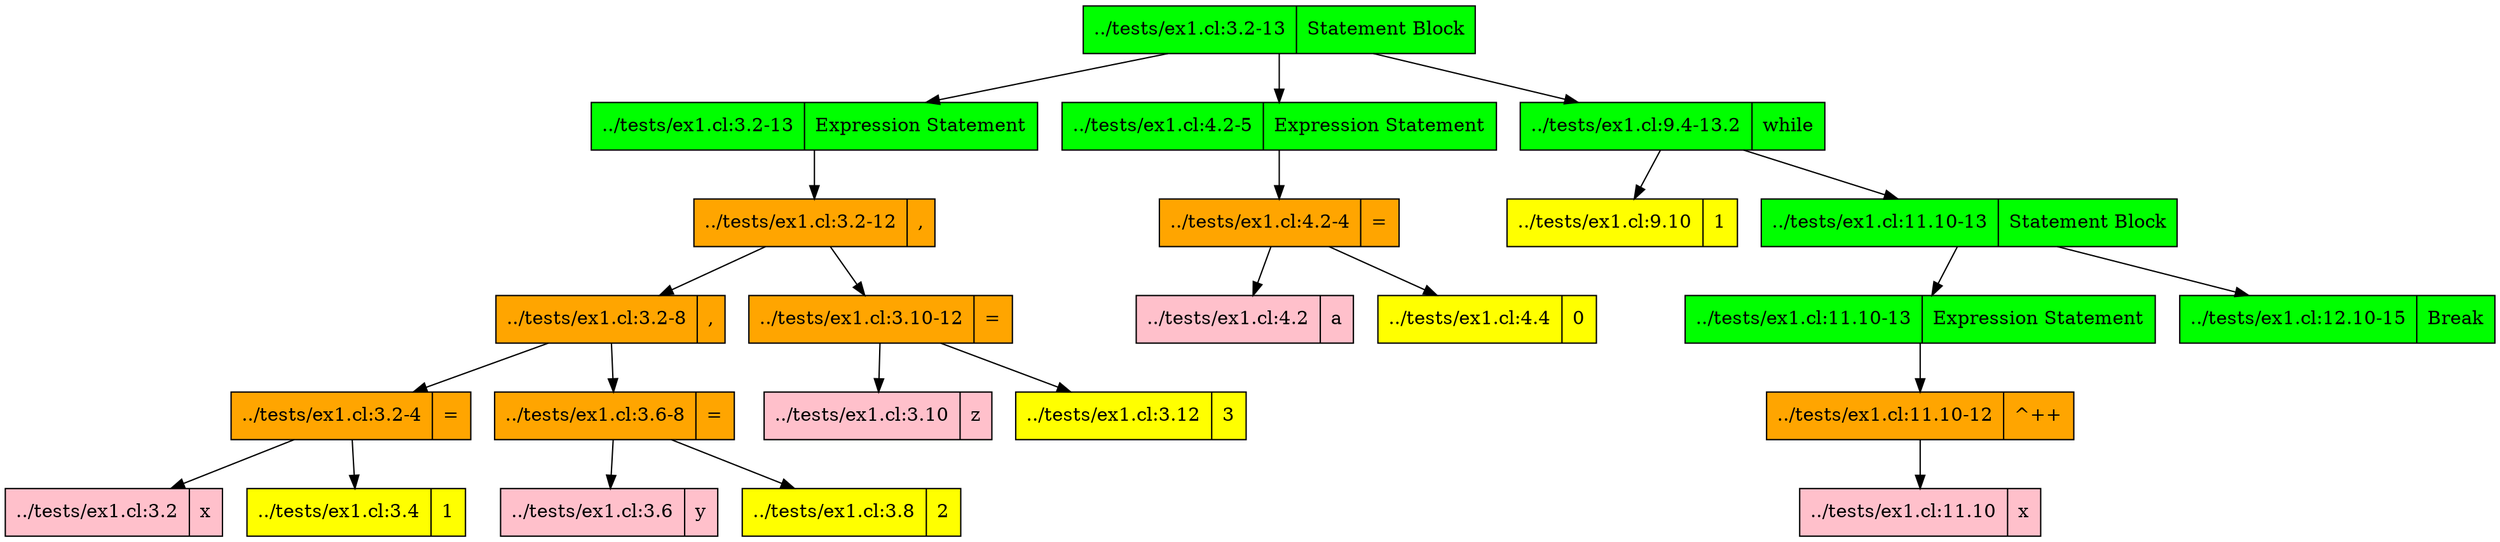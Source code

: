 digraph {
	node[shape=record, style=filled, fontcolor=black];
	node_0x7fa74c004260[fillcolor=pink, label = "../tests/ex1.cl:3.2 | x"];
	node_0x7fa74c0042c0[fillcolor=yellow, label = "../tests/ex1.cl:3.4 | 1"];
	node_0x7fa74c004300[fillcolor=orange, label = "../tests/ex1.cl:3.2-4 | ="];
	node_0x7fa74c004300 -> node_0x7fa74c004260;
	node_0x7fa74c004300 -> node_0x7fa74c0042c0;
	node_0x7fa74c004360[fillcolor=pink, label = "../tests/ex1.cl:3.6 | y"];
	node_0x7fa74c0043a0[fillcolor=yellow, label = "../tests/ex1.cl:3.8 | 2"];
	node_0x7fa74c004410[fillcolor=orange, label = "../tests/ex1.cl:3.6-8 | ="];
	node_0x7fa74c004410 -> node_0x7fa74c004360;
	node_0x7fa74c004410 -> node_0x7fa74c0043a0;
	node_0x7fa74c004450[fillcolor=orange, label = "../tests/ex1.cl:3.2-8 | ,"];
	node_0x7fa74c004450 -> node_0x7fa74c004300;
	node_0x7fa74c004450 -> node_0x7fa74c004410;
	node_0x7fa74c004490[fillcolor=pink, label = "../tests/ex1.cl:3.10 | z"];
	node_0x7fa74c0044d0[fillcolor=yellow, label = "../tests/ex1.cl:3.12 | 3"];
	node_0x7fa74c0043d0[fillcolor=orange, label = "../tests/ex1.cl:3.10-12 | ="];
	node_0x7fa74c0043d0 -> node_0x7fa74c004490;
	node_0x7fa74c0043d0 -> node_0x7fa74c0044d0;
	node_0x7fa74c004580[fillcolor=orange, label = "../tests/ex1.cl:3.2-12 | ,"];
	node_0x7fa74c004580 -> node_0x7fa74c004450;
	node_0x7fa74c004580 -> node_0x7fa74c0043d0;
	node_0x7fa74c0045c0[fillcolor=green, label = "../tests/ex1.cl:3.2-13 | Expression Statement"];
	node_0x7fa74c0045c0 -> node_0x7fa74c004580;
	node_0x7fa74c004670[fillcolor=pink, label = "../tests/ex1.cl:4.2 | a"];
	node_0x7fa74c0046b0[fillcolor=yellow, label = "../tests/ex1.cl:4.4 | 0"];
	node_0x7fa74c0046e0[fillcolor=orange, label = "../tests/ex1.cl:4.2-4 | ="];
	node_0x7fa74c0046e0 -> node_0x7fa74c004670;
	node_0x7fa74c0046e0 -> node_0x7fa74c0046b0;
	node_0x7fa74c004720[fillcolor=green, label = "../tests/ex1.cl:4.2-5 | Expression Statement"];
	node_0x7fa74c004720 -> node_0x7fa74c0046e0;
	node_0x7fa74c004950[fillcolor=yellow, label = "../tests/ex1.cl:9.10 | 1"];
	node_0x7fa74c004500[fillcolor=pink, label = "../tests/ex1.cl:11.10 | x"];
	node_0x7fa74c004540[fillcolor=orange, label = "../tests/ex1.cl:11.10-12 | ^++"];
	node_0x7fa74c004540 -> node_0x7fa74c004500;
	node_0x7fa74c0049c0[fillcolor=green, label = "../tests/ex1.cl:11.10-13 | Expression Statement"];
	node_0x7fa74c0049c0 -> node_0x7fa74c004540;
	node_0x7fa74c004a70[fillcolor=green, label = "../tests/ex1.cl:12.10-15 | Break"];
	node_0x7fa74c0049f0[fillcolor=green, label = "../tests/ex1.cl:11.10-13 | Statement Block"];
	node_0x7fa74c0049f0 -> node_0x7fa74c0049c0;
	node_0x7fa74c0049f0 -> node_0x7fa74c004a70;
	node_0x7fa74c004aa0[fillcolor=green, label = "../tests/ex1.cl:9.4-13.2 | while"];
	node_0x7fa74c004aa0 -> node_0x7fa74c004950;
	node_0x7fa74c004aa0 -> node_0x7fa74c0049f0;
	node_0x7fa74c0045f0[fillcolor=green, label = "../tests/ex1.cl:3.2-13 | Statement Block"];
	node_0x7fa74c0045f0 -> node_0x7fa74c0045c0;
	node_0x7fa74c0045f0 -> node_0x7fa74c004720;
	node_0x7fa74c0045f0 -> node_0x7fa74c004aa0;
}
